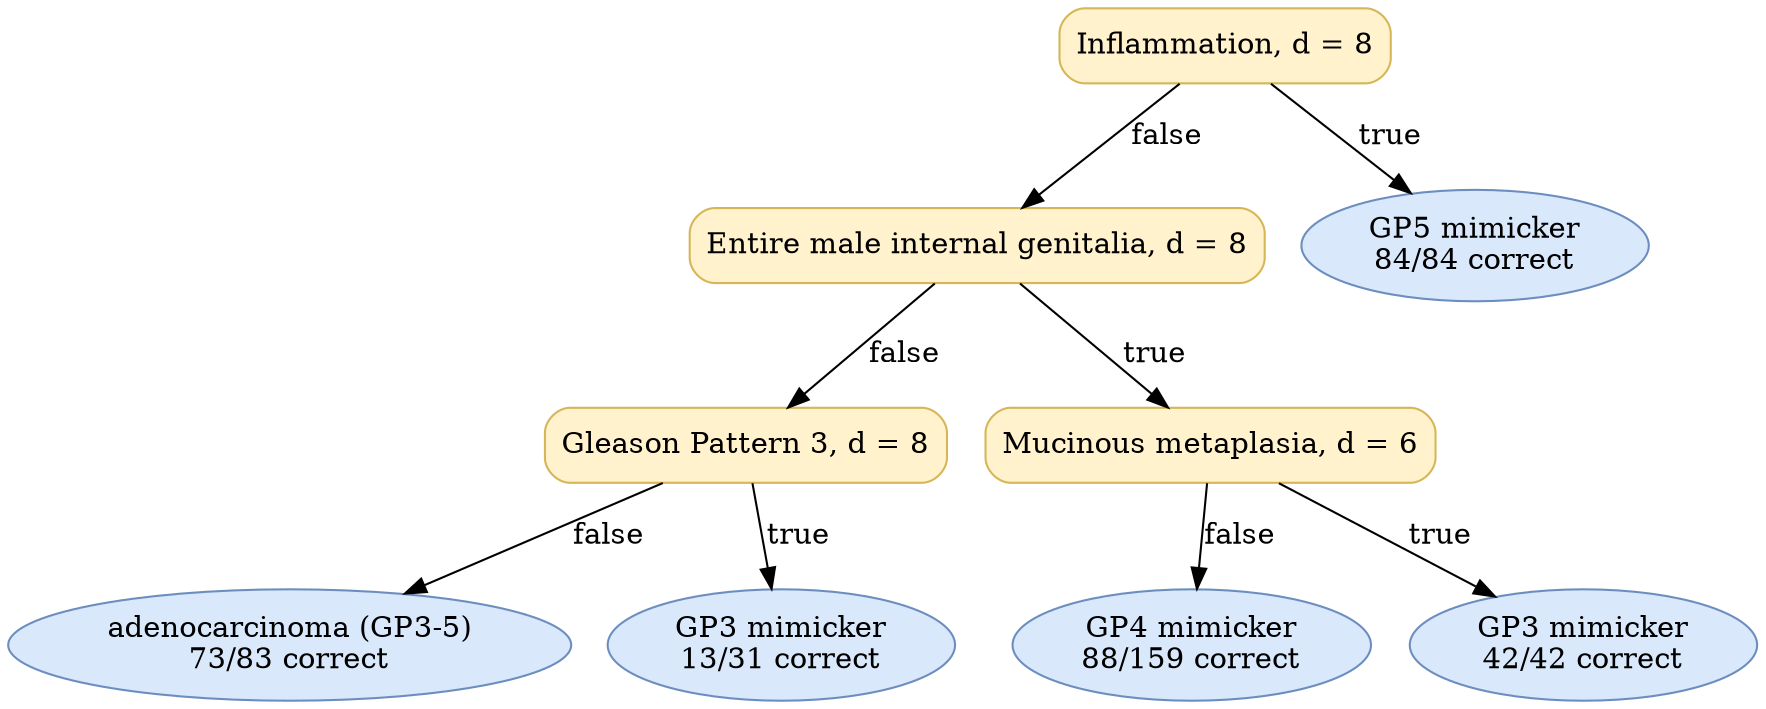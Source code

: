 digraph "DT" {
fontname="Times-Roman";
label="";
node [fontname="Times-Roman"];
Node1 [color="#D6B656", fillcolor="#FFF2CC", label="Inflammation, d = 8", shape="box", style="rounded,filled"];
Node2 [color="#D6B656", fillcolor="#FFF2CC", label="Entire male internal genitalia, d = 8", shape="box", style="rounded,filled"];
Node3 [color="#D6B656", fillcolor="#FFF2CC", label="Gleason Pattern 3, d = 8", shape="box", style="rounded,filled"];
Node4 [color="#6C8EBF", fillcolor="#DAE8FC", label=<adenocarcinoma (GP3-5)<br/>73/83 correct>, shape="ellipse", style="rounded,filled"];
Node5 [color="#6C8EBF", fillcolor="#DAE8FC", label=<GP3 mimicker<br/>13/31 correct>, shape="ellipse", style="rounded,filled"];
Node6 [color="#D6B656", fillcolor="#FFF2CC", label="Mucinous metaplasia, d = 6", shape="box", style="rounded,filled"];
Node7 [color="#6C8EBF", fillcolor="#DAE8FC", label=<GP4 mimicker<br/>88/159 correct>, shape="ellipse", style="rounded,filled"];
Node8 [color="#6C8EBF", fillcolor="#DAE8FC", label=<GP3 mimicker<br/>42/42 correct>, shape="ellipse", style="rounded,filled"];
Node9 [color="#6C8EBF", fillcolor="#DAE8FC", label=<GP5 mimicker<br/>84/84 correct>, shape="ellipse", style="rounded,filled"];
Node1 -> Node2  [key=0, label="false"];
Node1 -> Node9  [key=0, label="true"];
Node2 -> Node3  [key=0, label="false"];
Node2 -> Node6  [key=0, label="true"];
Node3 -> Node4  [key=0, label="false"];
Node3 -> Node5  [key=0, label="true"];
Node6 -> Node7  [key=0, label="false"];
Node6 -> Node8  [key=0, label="true"];
}
